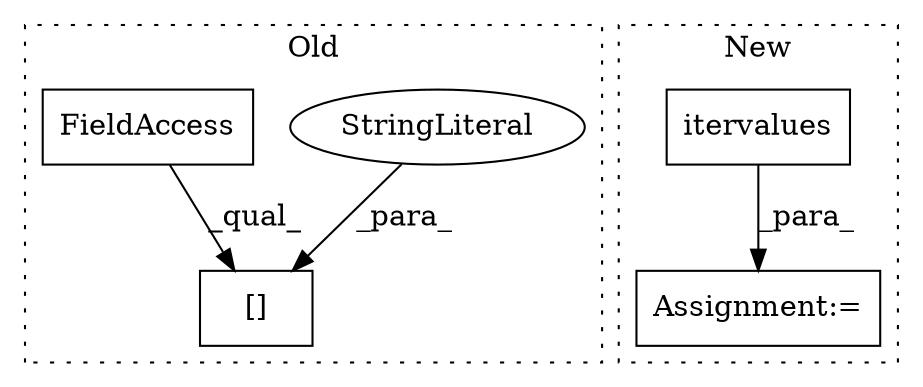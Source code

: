 digraph G {
subgraph cluster0 {
1 [label="[]" a="2" s="46539,46552" l="3,1" shape="box"];
4 [label="StringLiteral" a="45" s="46542" l="10" shape="ellipse"];
5 [label="FieldAccess" a="22" s="46539" l="2" shape="box"];
label = "Old";
style="dotted";
}
subgraph cluster1 {
2 [label="itervalues" a="32" s="28462,28482" l="11,1" shape="box"];
3 [label="Assignment:=" a="7" s="28389" l="1" shape="box"];
label = "New";
style="dotted";
}
2 -> 3 [label="_para_"];
4 -> 1 [label="_para_"];
5 -> 1 [label="_qual_"];
}